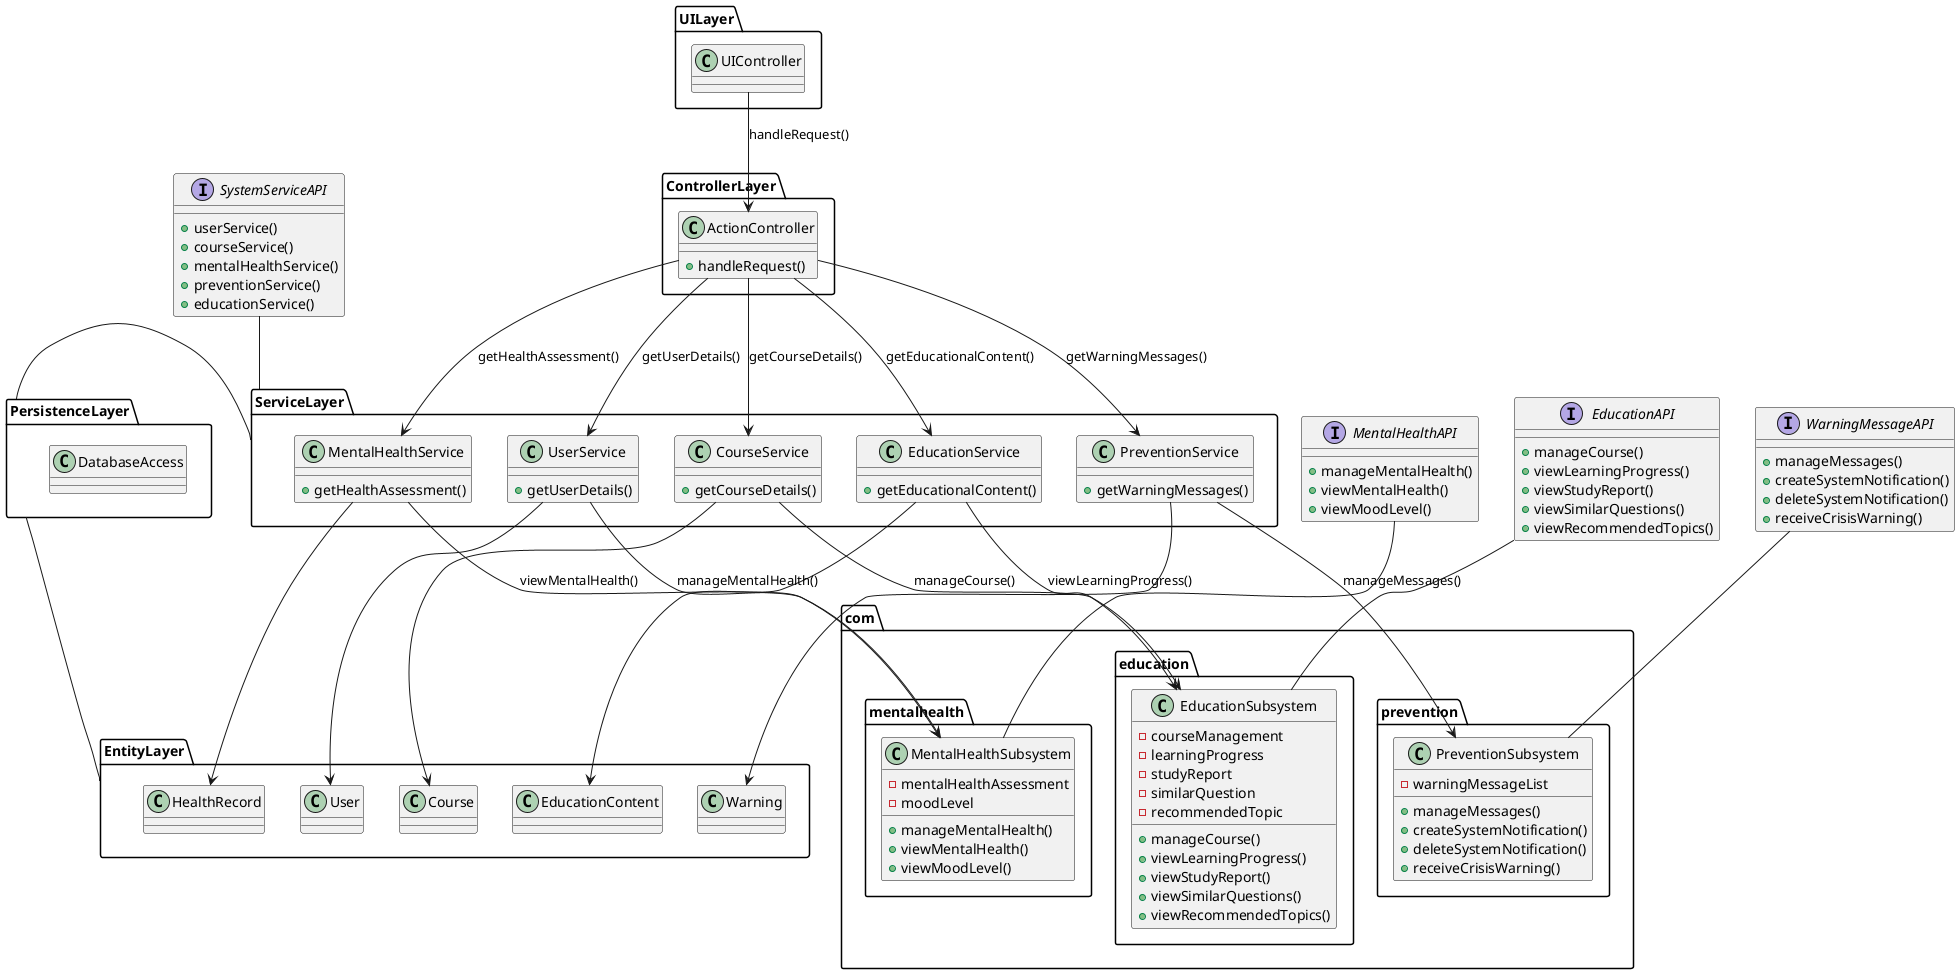 @startuml

' 定义接口
interface MentalHealthAPI {
  + manageMentalHealth()
  + viewMentalHealth()
  + viewMoodLevel()
}

interface EducationAPI {
  + manageCourse()
  + viewLearningProgress()
  + viewStudyReport()
  + viewSimilarQuestions()
  + viewRecommendedTopics()
}

interface WarningMessageAPI {
  + manageMessages()
  + createSystemNotification()
  + deleteSystemNotification()
  + receiveCrisisWarning()
}

interface SystemServiceAPI {
  + userService()
  + courseService()
  + mentalHealthService()
  + preventionService()
  + educationService()
}

' 定义类
package com.mentalhealth {
  class MentalHealthSubsystem {
    - mentalHealthAssessment
    - moodLevel
    + manageMentalHealth()
    + viewMentalHealth()
    + viewMoodLevel()
  }
}

package com.education {
  class EducationSubsystem {
    - courseManagement
    - learningProgress
    - studyReport
    - similarQuestion
    - recommendedTopic
    + manageCourse()
    + viewLearningProgress()
    + viewStudyReport()
    + viewSimilarQuestions()
    + viewRecommendedTopics()
  }
}

package com.prevention {
  class PreventionSubsystem {
    - warningMessageList
    + manageMessages()
    + createSystemNotification()
    + deleteSystemNotification()
    + receiveCrisisWarning()
  }
}

' 定义系统其他部分
package UILayer {
  class UIController {}
}

package ControllerLayer {
  class ActionController {
    + handleRequest()
  }
}

package ServiceLayer {
  class UserService {
    + getUserDetails()
  }
  class CourseService {
    + getCourseDetails()
  }
  class MentalHealthService {
    + getHealthAssessment()
  }
  class PreventionService {
    + getWarningMessages()
  }
  class EducationService {
    + getEducationalContent()
  }
}

package PersistenceLayer {
  class DatabaseAccess {}
}

package EntityLayer {
  class User {}
  class Course {}
  class HealthRecord {}
  class Warning {}
  class EducationContent {}
}

' 定义交互关系
UIController --> ActionController : handleRequest()
ActionController --> UserService : getUserDetails()
ActionController --> CourseService : getCourseDetails()
ActionController --> MentalHealthService : getHealthAssessment()
ActionController --> PreventionService : getWarningMessages()
ActionController --> EducationService : getEducationalContent()

UserService --> User
CourseService --> Course
MentalHealthService --> HealthRecord
PreventionService --> Warning
EducationService --> EducationContent

UserService --> MentalHealthSubsystem : manageMentalHealth()
CourseService --> EducationSubsystem : manageCourse()
MentalHealthService --> MentalHealthSubsystem : viewMentalHealth()
PreventionService --> PreventionSubsystem : manageMessages()
EducationService --> EducationSubsystem : viewLearningProgress()

EducationAPI -- EducationSubsystem
MentalHealthAPI -- MentalHealthSubsystem
WarningMessageAPI -- PreventionSubsystem
SystemServiceAPI -- ServiceLayer

ServiceLayer - PersistenceLayer
PersistenceLayer - EntityLayer
@enduml
